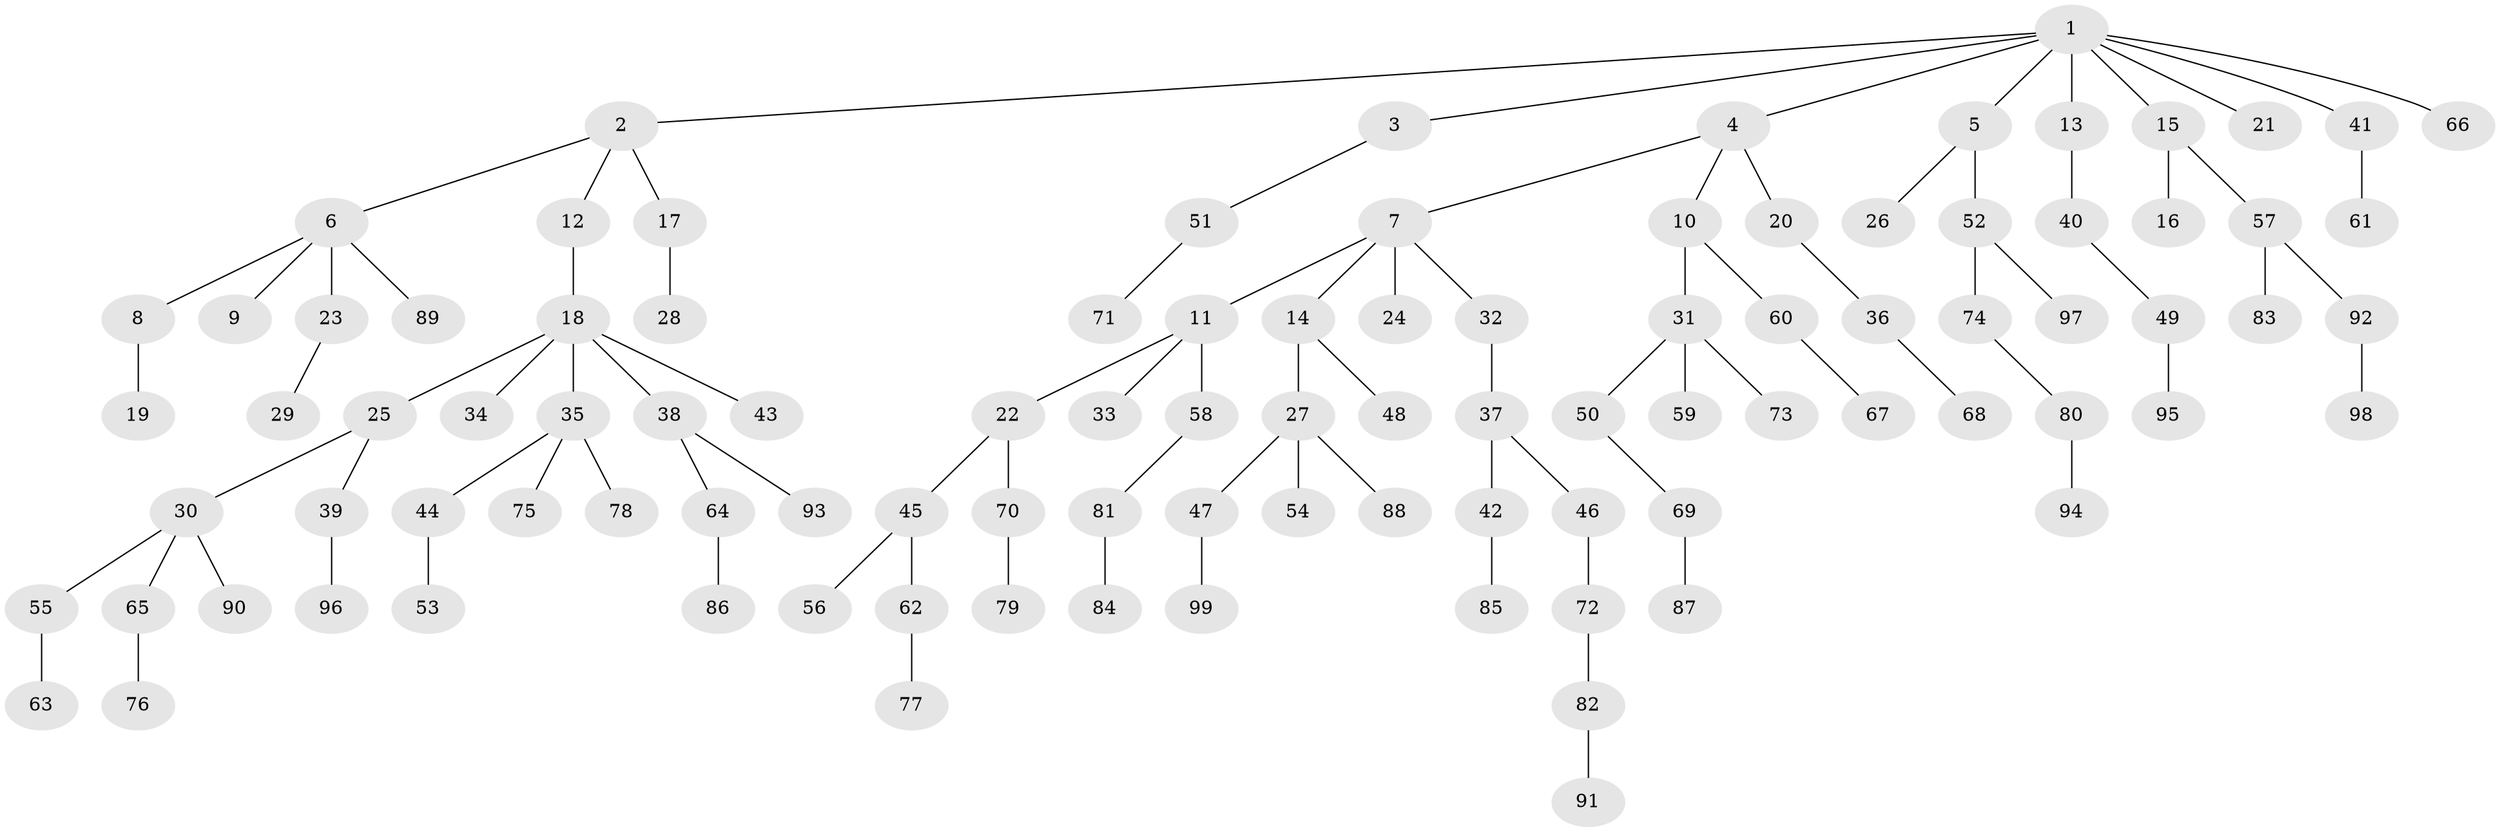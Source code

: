 // coarse degree distribution, {1: 0.525, 3: 0.225, 4: 0.025, 5: 0.025, 2: 0.175, 7: 0.025}
// Generated by graph-tools (version 1.1) at 2025/37/03/04/25 23:37:21]
// undirected, 99 vertices, 98 edges
graph export_dot {
  node [color=gray90,style=filled];
  1;
  2;
  3;
  4;
  5;
  6;
  7;
  8;
  9;
  10;
  11;
  12;
  13;
  14;
  15;
  16;
  17;
  18;
  19;
  20;
  21;
  22;
  23;
  24;
  25;
  26;
  27;
  28;
  29;
  30;
  31;
  32;
  33;
  34;
  35;
  36;
  37;
  38;
  39;
  40;
  41;
  42;
  43;
  44;
  45;
  46;
  47;
  48;
  49;
  50;
  51;
  52;
  53;
  54;
  55;
  56;
  57;
  58;
  59;
  60;
  61;
  62;
  63;
  64;
  65;
  66;
  67;
  68;
  69;
  70;
  71;
  72;
  73;
  74;
  75;
  76;
  77;
  78;
  79;
  80;
  81;
  82;
  83;
  84;
  85;
  86;
  87;
  88;
  89;
  90;
  91;
  92;
  93;
  94;
  95;
  96;
  97;
  98;
  99;
  1 -- 2;
  1 -- 3;
  1 -- 4;
  1 -- 5;
  1 -- 13;
  1 -- 15;
  1 -- 21;
  1 -- 41;
  1 -- 66;
  2 -- 6;
  2 -- 12;
  2 -- 17;
  3 -- 51;
  4 -- 7;
  4 -- 10;
  4 -- 20;
  5 -- 26;
  5 -- 52;
  6 -- 8;
  6 -- 9;
  6 -- 23;
  6 -- 89;
  7 -- 11;
  7 -- 14;
  7 -- 24;
  7 -- 32;
  8 -- 19;
  10 -- 31;
  10 -- 60;
  11 -- 22;
  11 -- 33;
  11 -- 58;
  12 -- 18;
  13 -- 40;
  14 -- 27;
  14 -- 48;
  15 -- 16;
  15 -- 57;
  17 -- 28;
  18 -- 25;
  18 -- 34;
  18 -- 35;
  18 -- 38;
  18 -- 43;
  20 -- 36;
  22 -- 45;
  22 -- 70;
  23 -- 29;
  25 -- 30;
  25 -- 39;
  27 -- 47;
  27 -- 54;
  27 -- 88;
  30 -- 55;
  30 -- 65;
  30 -- 90;
  31 -- 50;
  31 -- 59;
  31 -- 73;
  32 -- 37;
  35 -- 44;
  35 -- 75;
  35 -- 78;
  36 -- 68;
  37 -- 42;
  37 -- 46;
  38 -- 64;
  38 -- 93;
  39 -- 96;
  40 -- 49;
  41 -- 61;
  42 -- 85;
  44 -- 53;
  45 -- 56;
  45 -- 62;
  46 -- 72;
  47 -- 99;
  49 -- 95;
  50 -- 69;
  51 -- 71;
  52 -- 74;
  52 -- 97;
  55 -- 63;
  57 -- 83;
  57 -- 92;
  58 -- 81;
  60 -- 67;
  62 -- 77;
  64 -- 86;
  65 -- 76;
  69 -- 87;
  70 -- 79;
  72 -- 82;
  74 -- 80;
  80 -- 94;
  81 -- 84;
  82 -- 91;
  92 -- 98;
}
